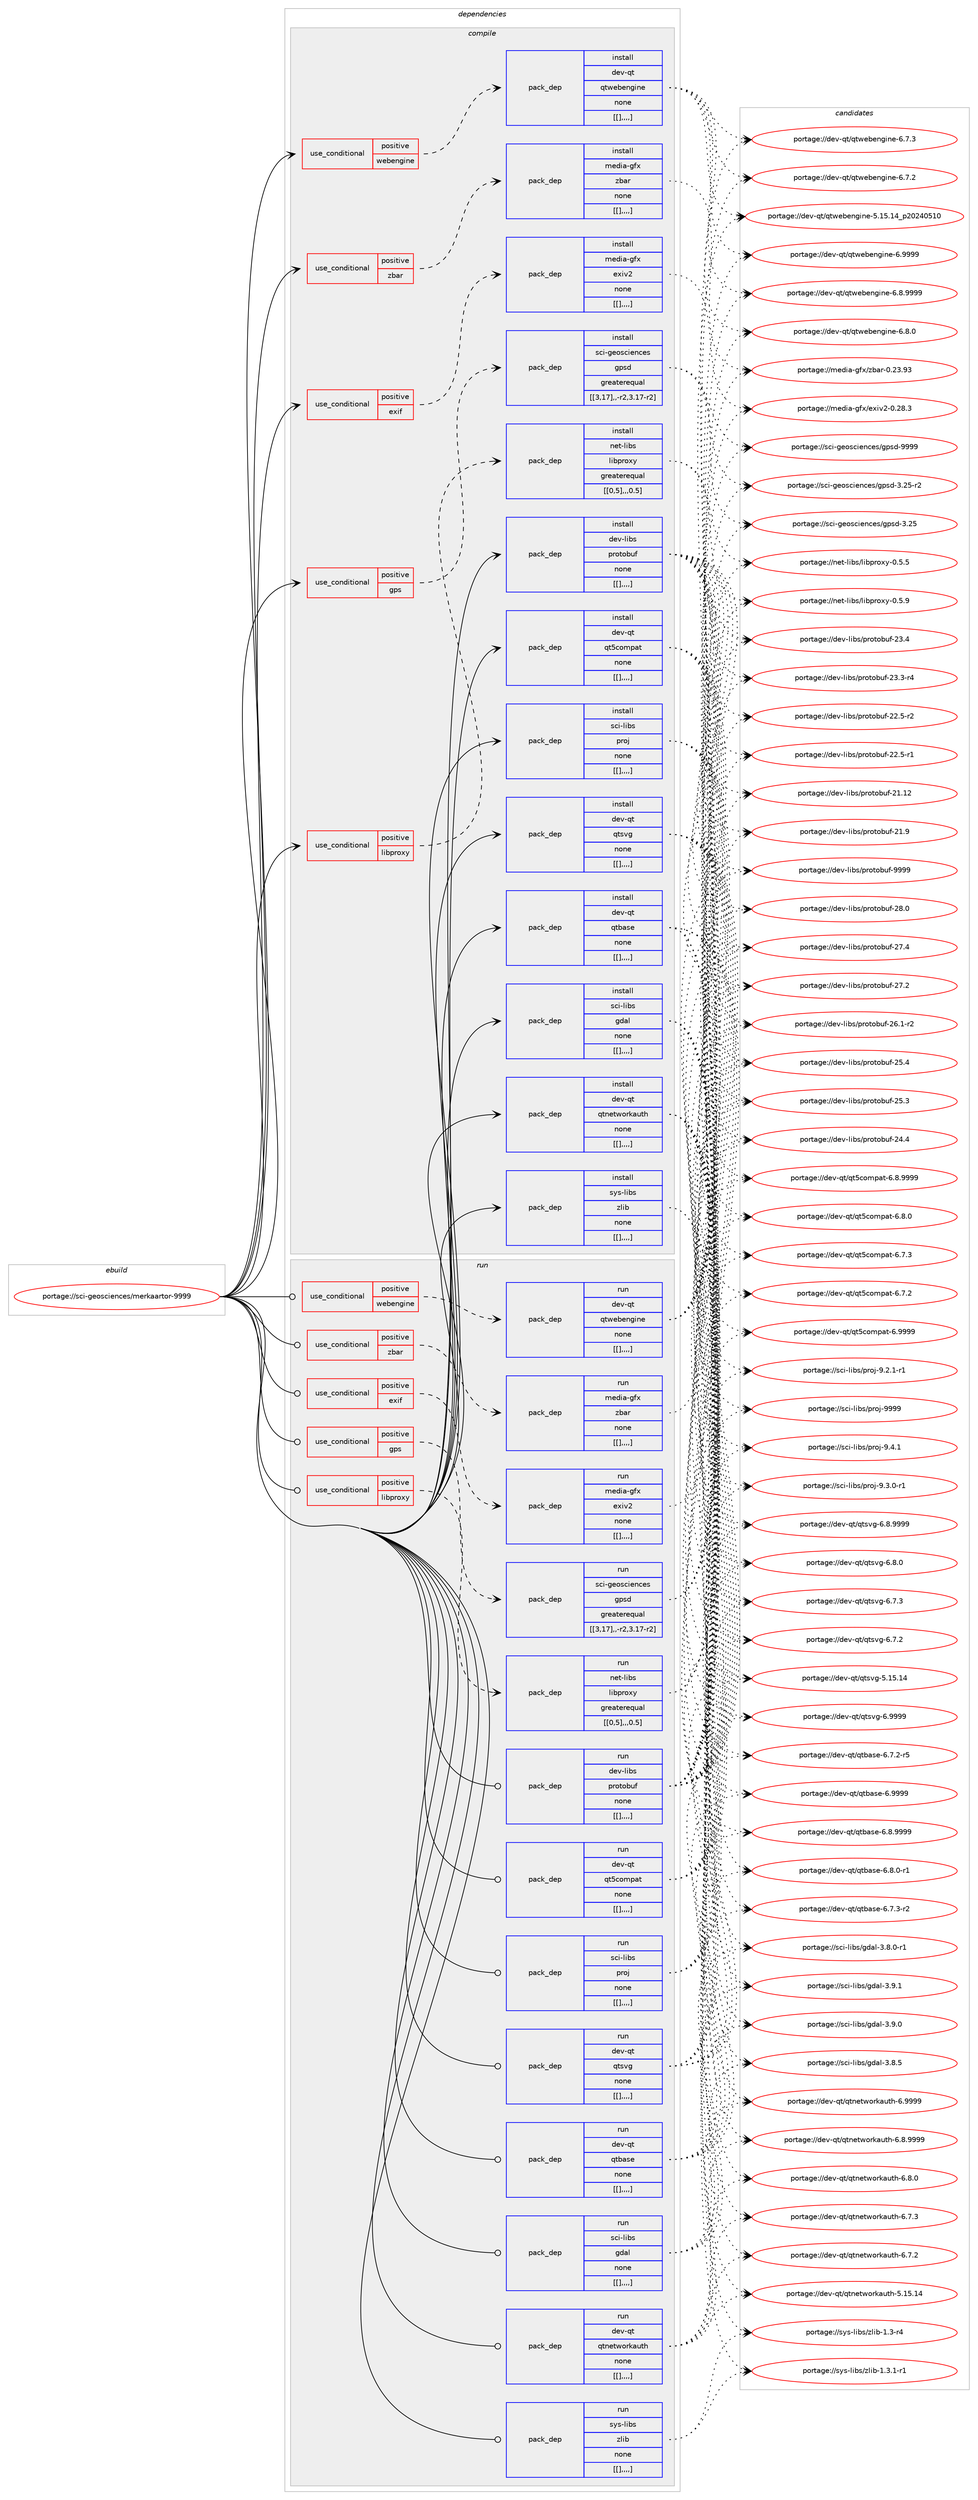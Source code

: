 digraph prolog {

# *************
# Graph options
# *************

newrank=true;
concentrate=true;
compound=true;
graph [rankdir=LR,fontname=Helvetica,fontsize=10,ranksep=1.5];#, ranksep=2.5, nodesep=0.2];
edge  [arrowhead=vee];
node  [fontname=Helvetica,fontsize=10];

# **********
# The ebuild
# **********

subgraph cluster_leftcol {
color=gray;
label=<<i>ebuild</i>>;
id [label="portage://sci-geosciences/merkaartor-9999", color=red, width=4, href="../sci-geosciences/merkaartor-9999.svg"];
}

# ****************
# The dependencies
# ****************

subgraph cluster_midcol {
color=gray;
label=<<i>dependencies</i>>;
subgraph cluster_compile {
fillcolor="#eeeeee";
style=filled;
label=<<i>compile</i>>;
subgraph cond137 {
dependency632 [label=<<TABLE BORDER="0" CELLBORDER="1" CELLSPACING="0" CELLPADDING="4"><TR><TD ROWSPAN="3" CELLPADDING="10">use_conditional</TD></TR><TR><TD>positive</TD></TR><TR><TD>exif</TD></TR></TABLE>>, shape=none, color=red];
subgraph pack491 {
dependency633 [label=<<TABLE BORDER="0" CELLBORDER="1" CELLSPACING="0" CELLPADDING="4" WIDTH="220"><TR><TD ROWSPAN="6" CELLPADDING="30">pack_dep</TD></TR><TR><TD WIDTH="110">install</TD></TR><TR><TD>media-gfx</TD></TR><TR><TD>exiv2</TD></TR><TR><TD>none</TD></TR><TR><TD>[[],,,,]</TD></TR></TABLE>>, shape=none, color=blue];
}
dependency632:e -> dependency633:w [weight=20,style="dashed",arrowhead="vee"];
}
id:e -> dependency632:w [weight=20,style="solid",arrowhead="vee"];
subgraph cond138 {
dependency634 [label=<<TABLE BORDER="0" CELLBORDER="1" CELLSPACING="0" CELLPADDING="4"><TR><TD ROWSPAN="3" CELLPADDING="10">use_conditional</TD></TR><TR><TD>positive</TD></TR><TR><TD>gps</TD></TR></TABLE>>, shape=none, color=red];
subgraph pack492 {
dependency635 [label=<<TABLE BORDER="0" CELLBORDER="1" CELLSPACING="0" CELLPADDING="4" WIDTH="220"><TR><TD ROWSPAN="6" CELLPADDING="30">pack_dep</TD></TR><TR><TD WIDTH="110">install</TD></TR><TR><TD>sci-geosciences</TD></TR><TR><TD>gpsd</TD></TR><TR><TD>greaterequal</TD></TR><TR><TD>[[3,17],,-r2,3.17-r2]</TD></TR></TABLE>>, shape=none, color=blue];
}
dependency634:e -> dependency635:w [weight=20,style="dashed",arrowhead="vee"];
}
id:e -> dependency634:w [weight=20,style="solid",arrowhead="vee"];
subgraph cond140 {
dependency638 [label=<<TABLE BORDER="0" CELLBORDER="1" CELLSPACING="0" CELLPADDING="4"><TR><TD ROWSPAN="3" CELLPADDING="10">use_conditional</TD></TR><TR><TD>positive</TD></TR><TR><TD>libproxy</TD></TR></TABLE>>, shape=none, color=red];
subgraph pack494 {
dependency639 [label=<<TABLE BORDER="0" CELLBORDER="1" CELLSPACING="0" CELLPADDING="4" WIDTH="220"><TR><TD ROWSPAN="6" CELLPADDING="30">pack_dep</TD></TR><TR><TD WIDTH="110">install</TD></TR><TR><TD>net-libs</TD></TR><TR><TD>libproxy</TD></TR><TR><TD>greaterequal</TD></TR><TR><TD>[[0,5],,,0.5]</TD></TR></TABLE>>, shape=none, color=blue];
}
dependency638:e -> dependency639:w [weight=20,style="dashed",arrowhead="vee"];
}
id:e -> dependency638:w [weight=20,style="solid",arrowhead="vee"];
subgraph cond142 {
dependency643 [label=<<TABLE BORDER="0" CELLBORDER="1" CELLSPACING="0" CELLPADDING="4"><TR><TD ROWSPAN="3" CELLPADDING="10">use_conditional</TD></TR><TR><TD>positive</TD></TR><TR><TD>webengine</TD></TR></TABLE>>, shape=none, color=red];
subgraph pack497 {
dependency644 [label=<<TABLE BORDER="0" CELLBORDER="1" CELLSPACING="0" CELLPADDING="4" WIDTH="220"><TR><TD ROWSPAN="6" CELLPADDING="30">pack_dep</TD></TR><TR><TD WIDTH="110">install</TD></TR><TR><TD>dev-qt</TD></TR><TR><TD>qtwebengine</TD></TR><TR><TD>none</TD></TR><TR><TD>[[],,,,]</TD></TR></TABLE>>, shape=none, color=blue];
}
dependency643:e -> dependency644:w [weight=20,style="dashed",arrowhead="vee"];
}
id:e -> dependency643:w [weight=20,style="solid",arrowhead="vee"];
subgraph cond144 {
dependency648 [label=<<TABLE BORDER="0" CELLBORDER="1" CELLSPACING="0" CELLPADDING="4"><TR><TD ROWSPAN="3" CELLPADDING="10">use_conditional</TD></TR><TR><TD>positive</TD></TR><TR><TD>zbar</TD></TR></TABLE>>, shape=none, color=red];
subgraph pack501 {
dependency651 [label=<<TABLE BORDER="0" CELLBORDER="1" CELLSPACING="0" CELLPADDING="4" WIDTH="220"><TR><TD ROWSPAN="6" CELLPADDING="30">pack_dep</TD></TR><TR><TD WIDTH="110">install</TD></TR><TR><TD>media-gfx</TD></TR><TR><TD>zbar</TD></TR><TR><TD>none</TD></TR><TR><TD>[[],,,,]</TD></TR></TABLE>>, shape=none, color=blue];
}
dependency648:e -> dependency651:w [weight=20,style="dashed",arrowhead="vee"];
}
id:e -> dependency648:w [weight=20,style="solid",arrowhead="vee"];
subgraph pack504 {
dependency654 [label=<<TABLE BORDER="0" CELLBORDER="1" CELLSPACING="0" CELLPADDING="4" WIDTH="220"><TR><TD ROWSPAN="6" CELLPADDING="30">pack_dep</TD></TR><TR><TD WIDTH="110">install</TD></TR><TR><TD>dev-libs</TD></TR><TR><TD>protobuf</TD></TR><TR><TD>none</TD></TR><TR><TD>[[],,,,]</TD></TR></TABLE>>, shape=none, color=blue];
}
id:e -> dependency654:w [weight=20,style="solid",arrowhead="vee"];
subgraph pack507 {
dependency658 [label=<<TABLE BORDER="0" CELLBORDER="1" CELLSPACING="0" CELLPADDING="4" WIDTH="220"><TR><TD ROWSPAN="6" CELLPADDING="30">pack_dep</TD></TR><TR><TD WIDTH="110">install</TD></TR><TR><TD>dev-qt</TD></TR><TR><TD>qt5compat</TD></TR><TR><TD>none</TD></TR><TR><TD>[[],,,,]</TD></TR></TABLE>>, shape=none, color=blue];
}
id:e -> dependency658:w [weight=20,style="solid",arrowhead="vee"];
subgraph pack511 {
dependency662 [label=<<TABLE BORDER="0" CELLBORDER="1" CELLSPACING="0" CELLPADDING="4" WIDTH="220"><TR><TD ROWSPAN="6" CELLPADDING="30">pack_dep</TD></TR><TR><TD WIDTH="110">install</TD></TR><TR><TD>dev-qt</TD></TR><TR><TD>qtbase</TD></TR><TR><TD>none</TD></TR><TR><TD>[[],,,,]</TD></TR></TABLE>>, shape=none, color=blue];
}
id:e -> dependency662:w [weight=20,style="solid",arrowhead="vee"];
subgraph pack513 {
dependency665 [label=<<TABLE BORDER="0" CELLBORDER="1" CELLSPACING="0" CELLPADDING="4" WIDTH="220"><TR><TD ROWSPAN="6" CELLPADDING="30">pack_dep</TD></TR><TR><TD WIDTH="110">install</TD></TR><TR><TD>dev-qt</TD></TR><TR><TD>qtnetworkauth</TD></TR><TR><TD>none</TD></TR><TR><TD>[[],,,,]</TD></TR></TABLE>>, shape=none, color=blue];
}
id:e -> dependency665:w [weight=20,style="solid",arrowhead="vee"];
subgraph pack515 {
dependency666 [label=<<TABLE BORDER="0" CELLBORDER="1" CELLSPACING="0" CELLPADDING="4" WIDTH="220"><TR><TD ROWSPAN="6" CELLPADDING="30">pack_dep</TD></TR><TR><TD WIDTH="110">install</TD></TR><TR><TD>dev-qt</TD></TR><TR><TD>qtsvg</TD></TR><TR><TD>none</TD></TR><TR><TD>[[],,,,]</TD></TR></TABLE>>, shape=none, color=blue];
}
id:e -> dependency666:w [weight=20,style="solid",arrowhead="vee"];
subgraph pack517 {
dependency668 [label=<<TABLE BORDER="0" CELLBORDER="1" CELLSPACING="0" CELLPADDING="4" WIDTH="220"><TR><TD ROWSPAN="6" CELLPADDING="30">pack_dep</TD></TR><TR><TD WIDTH="110">install</TD></TR><TR><TD>sci-libs</TD></TR><TR><TD>gdal</TD></TR><TR><TD>none</TD></TR><TR><TD>[[],,,,]</TD></TR></TABLE>>, shape=none, color=blue];
}
id:e -> dependency668:w [weight=20,style="solid",arrowhead="vee"];
subgraph pack520 {
dependency672 [label=<<TABLE BORDER="0" CELLBORDER="1" CELLSPACING="0" CELLPADDING="4" WIDTH="220"><TR><TD ROWSPAN="6" CELLPADDING="30">pack_dep</TD></TR><TR><TD WIDTH="110">install</TD></TR><TR><TD>sci-libs</TD></TR><TR><TD>proj</TD></TR><TR><TD>none</TD></TR><TR><TD>[[],,,,]</TD></TR></TABLE>>, shape=none, color=blue];
}
id:e -> dependency672:w [weight=20,style="solid",arrowhead="vee"];
subgraph pack524 {
dependency675 [label=<<TABLE BORDER="0" CELLBORDER="1" CELLSPACING="0" CELLPADDING="4" WIDTH="220"><TR><TD ROWSPAN="6" CELLPADDING="30">pack_dep</TD></TR><TR><TD WIDTH="110">install</TD></TR><TR><TD>sys-libs</TD></TR><TR><TD>zlib</TD></TR><TR><TD>none</TD></TR><TR><TD>[[],,,,]</TD></TR></TABLE>>, shape=none, color=blue];
}
id:e -> dependency675:w [weight=20,style="solid",arrowhead="vee"];
}
subgraph cluster_compileandrun {
fillcolor="#eeeeee";
style=filled;
label=<<i>compile and run</i>>;
}
subgraph cluster_run {
fillcolor="#eeeeee";
style=filled;
label=<<i>run</i>>;
subgraph cond147 {
dependency679 [label=<<TABLE BORDER="0" CELLBORDER="1" CELLSPACING="0" CELLPADDING="4"><TR><TD ROWSPAN="3" CELLPADDING="10">use_conditional</TD></TR><TR><TD>positive</TD></TR><TR><TD>exif</TD></TR></TABLE>>, shape=none, color=red];
subgraph pack530 {
dependency682 [label=<<TABLE BORDER="0" CELLBORDER="1" CELLSPACING="0" CELLPADDING="4" WIDTH="220"><TR><TD ROWSPAN="6" CELLPADDING="30">pack_dep</TD></TR><TR><TD WIDTH="110">run</TD></TR><TR><TD>media-gfx</TD></TR><TR><TD>exiv2</TD></TR><TR><TD>none</TD></TR><TR><TD>[[],,,,]</TD></TR></TABLE>>, shape=none, color=blue];
}
dependency679:e -> dependency682:w [weight=20,style="dashed",arrowhead="vee"];
}
id:e -> dependency679:w [weight=20,style="solid",arrowhead="odot"];
subgraph cond149 {
dependency687 [label=<<TABLE BORDER="0" CELLBORDER="1" CELLSPACING="0" CELLPADDING="4"><TR><TD ROWSPAN="3" CELLPADDING="10">use_conditional</TD></TR><TR><TD>positive</TD></TR><TR><TD>gps</TD></TR></TABLE>>, shape=none, color=red];
subgraph pack535 {
dependency689 [label=<<TABLE BORDER="0" CELLBORDER="1" CELLSPACING="0" CELLPADDING="4" WIDTH="220"><TR><TD ROWSPAN="6" CELLPADDING="30">pack_dep</TD></TR><TR><TD WIDTH="110">run</TD></TR><TR><TD>sci-geosciences</TD></TR><TR><TD>gpsd</TD></TR><TR><TD>greaterequal</TD></TR><TR><TD>[[3,17],,-r2,3.17-r2]</TD></TR></TABLE>>, shape=none, color=blue];
}
dependency687:e -> dependency689:w [weight=20,style="dashed",arrowhead="vee"];
}
id:e -> dependency687:w [weight=20,style="solid",arrowhead="odot"];
subgraph cond150 {
dependency693 [label=<<TABLE BORDER="0" CELLBORDER="1" CELLSPACING="0" CELLPADDING="4"><TR><TD ROWSPAN="3" CELLPADDING="10">use_conditional</TD></TR><TR><TD>positive</TD></TR><TR><TD>libproxy</TD></TR></TABLE>>, shape=none, color=red];
subgraph pack540 {
dependency696 [label=<<TABLE BORDER="0" CELLBORDER="1" CELLSPACING="0" CELLPADDING="4" WIDTH="220"><TR><TD ROWSPAN="6" CELLPADDING="30">pack_dep</TD></TR><TR><TD WIDTH="110">run</TD></TR><TR><TD>net-libs</TD></TR><TR><TD>libproxy</TD></TR><TR><TD>greaterequal</TD></TR><TR><TD>[[0,5],,,0.5]</TD></TR></TABLE>>, shape=none, color=blue];
}
dependency693:e -> dependency696:w [weight=20,style="dashed",arrowhead="vee"];
}
id:e -> dependency693:w [weight=20,style="solid",arrowhead="odot"];
subgraph cond152 {
dependency701 [label=<<TABLE BORDER="0" CELLBORDER="1" CELLSPACING="0" CELLPADDING="4"><TR><TD ROWSPAN="3" CELLPADDING="10">use_conditional</TD></TR><TR><TD>positive</TD></TR><TR><TD>webengine</TD></TR></TABLE>>, shape=none, color=red];
subgraph pack545 {
dependency702 [label=<<TABLE BORDER="0" CELLBORDER="1" CELLSPACING="0" CELLPADDING="4" WIDTH="220"><TR><TD ROWSPAN="6" CELLPADDING="30">pack_dep</TD></TR><TR><TD WIDTH="110">run</TD></TR><TR><TD>dev-qt</TD></TR><TR><TD>qtwebengine</TD></TR><TR><TD>none</TD></TR><TR><TD>[[],,,,]</TD></TR></TABLE>>, shape=none, color=blue];
}
dependency701:e -> dependency702:w [weight=20,style="dashed",arrowhead="vee"];
}
id:e -> dependency701:w [weight=20,style="solid",arrowhead="odot"];
subgraph cond154 {
dependency708 [label=<<TABLE BORDER="0" CELLBORDER="1" CELLSPACING="0" CELLPADDING="4"><TR><TD ROWSPAN="3" CELLPADDING="10">use_conditional</TD></TR><TR><TD>positive</TD></TR><TR><TD>zbar</TD></TR></TABLE>>, shape=none, color=red];
subgraph pack551 {
dependency710 [label=<<TABLE BORDER="0" CELLBORDER="1" CELLSPACING="0" CELLPADDING="4" WIDTH="220"><TR><TD ROWSPAN="6" CELLPADDING="30">pack_dep</TD></TR><TR><TD WIDTH="110">run</TD></TR><TR><TD>media-gfx</TD></TR><TR><TD>zbar</TD></TR><TR><TD>none</TD></TR><TR><TD>[[],,,,]</TD></TR></TABLE>>, shape=none, color=blue];
}
dependency708:e -> dependency710:w [weight=20,style="dashed",arrowhead="vee"];
}
id:e -> dependency708:w [weight=20,style="solid",arrowhead="odot"];
subgraph pack556 {
dependency716 [label=<<TABLE BORDER="0" CELLBORDER="1" CELLSPACING="0" CELLPADDING="4" WIDTH="220"><TR><TD ROWSPAN="6" CELLPADDING="30">pack_dep</TD></TR><TR><TD WIDTH="110">run</TD></TR><TR><TD>dev-libs</TD></TR><TR><TD>protobuf</TD></TR><TR><TD>none</TD></TR><TR><TD>[[],,,,]</TD></TR></TABLE>>, shape=none, color=blue];
}
id:e -> dependency716:w [weight=20,style="solid",arrowhead="odot"];
subgraph pack561 {
dependency720 [label=<<TABLE BORDER="0" CELLBORDER="1" CELLSPACING="0" CELLPADDING="4" WIDTH="220"><TR><TD ROWSPAN="6" CELLPADDING="30">pack_dep</TD></TR><TR><TD WIDTH="110">run</TD></TR><TR><TD>dev-qt</TD></TR><TR><TD>qt5compat</TD></TR><TR><TD>none</TD></TR><TR><TD>[[],,,,]</TD></TR></TABLE>>, shape=none, color=blue];
}
id:e -> dependency720:w [weight=20,style="solid",arrowhead="odot"];
subgraph pack565 {
dependency726 [label=<<TABLE BORDER="0" CELLBORDER="1" CELLSPACING="0" CELLPADDING="4" WIDTH="220"><TR><TD ROWSPAN="6" CELLPADDING="30">pack_dep</TD></TR><TR><TD WIDTH="110">run</TD></TR><TR><TD>dev-qt</TD></TR><TR><TD>qtbase</TD></TR><TR><TD>none</TD></TR><TR><TD>[[],,,,]</TD></TR></TABLE>>, shape=none, color=blue];
}
id:e -> dependency726:w [weight=20,style="solid",arrowhead="odot"];
subgraph pack569 {
dependency729 [label=<<TABLE BORDER="0" CELLBORDER="1" CELLSPACING="0" CELLPADDING="4" WIDTH="220"><TR><TD ROWSPAN="6" CELLPADDING="30">pack_dep</TD></TR><TR><TD WIDTH="110">run</TD></TR><TR><TD>dev-qt</TD></TR><TR><TD>qtnetworkauth</TD></TR><TR><TD>none</TD></TR><TR><TD>[[],,,,]</TD></TR></TABLE>>, shape=none, color=blue];
}
id:e -> dependency729:w [weight=20,style="solid",arrowhead="odot"];
subgraph pack573 {
dependency734 [label=<<TABLE BORDER="0" CELLBORDER="1" CELLSPACING="0" CELLPADDING="4" WIDTH="220"><TR><TD ROWSPAN="6" CELLPADDING="30">pack_dep</TD></TR><TR><TD WIDTH="110">run</TD></TR><TR><TD>dev-qt</TD></TR><TR><TD>qtsvg</TD></TR><TR><TD>none</TD></TR><TR><TD>[[],,,,]</TD></TR></TABLE>>, shape=none, color=blue];
}
id:e -> dependency734:w [weight=20,style="solid",arrowhead="odot"];
subgraph pack578 {
dependency738 [label=<<TABLE BORDER="0" CELLBORDER="1" CELLSPACING="0" CELLPADDING="4" WIDTH="220"><TR><TD ROWSPAN="6" CELLPADDING="30">pack_dep</TD></TR><TR><TD WIDTH="110">run</TD></TR><TR><TD>sci-libs</TD></TR><TR><TD>gdal</TD></TR><TR><TD>none</TD></TR><TR><TD>[[],,,,]</TD></TR></TABLE>>, shape=none, color=blue];
}
id:e -> dependency738:w [weight=20,style="solid",arrowhead="odot"];
subgraph pack583 {
dependency743 [label=<<TABLE BORDER="0" CELLBORDER="1" CELLSPACING="0" CELLPADDING="4" WIDTH="220"><TR><TD ROWSPAN="6" CELLPADDING="30">pack_dep</TD></TR><TR><TD WIDTH="110">run</TD></TR><TR><TD>sci-libs</TD></TR><TR><TD>proj</TD></TR><TR><TD>none</TD></TR><TR><TD>[[],,,,]</TD></TR></TABLE>>, shape=none, color=blue];
}
id:e -> dependency743:w [weight=20,style="solid",arrowhead="odot"];
subgraph pack588 {
dependency749 [label=<<TABLE BORDER="0" CELLBORDER="1" CELLSPACING="0" CELLPADDING="4" WIDTH="220"><TR><TD ROWSPAN="6" CELLPADDING="30">pack_dep</TD></TR><TR><TD WIDTH="110">run</TD></TR><TR><TD>sys-libs</TD></TR><TR><TD>zlib</TD></TR><TR><TD>none</TD></TR><TR><TD>[[],,,,]</TD></TR></TABLE>>, shape=none, color=blue];
}
id:e -> dependency749:w [weight=20,style="solid",arrowhead="odot"];
}
}

# **************
# The candidates
# **************

subgraph cluster_choices {
rank=same;
color=gray;
label=<<i>candidates</i>>;

subgraph choice516 {
color=black;
nodesep=1;
choice1091011001059745103102120471011201051185045484650564651 [label="portage://media-gfx/exiv2-0.28.3", color=red, width=4,href="../media-gfx/exiv2-0.28.3.svg"];
dependency633:e -> choice1091011001059745103102120471011201051185045484650564651:w [style=dotted,weight="100"];
}
subgraph choice522 {
color=black;
nodesep=1;
choice11599105451031011111159910510111099101115471031121151004557575757 [label="portage://sci-geosciences/gpsd-9999", color=red, width=4,href="../sci-geosciences/gpsd-9999.svg"];
choice115991054510310111111599105101110991011154710311211510045514650534511450 [label="portage://sci-geosciences/gpsd-3.25-r2", color=red, width=4,href="../sci-geosciences/gpsd-3.25-r2.svg"];
choice11599105451031011111159910510111099101115471031121151004551465053 [label="portage://sci-geosciences/gpsd-3.25", color=red, width=4,href="../sci-geosciences/gpsd-3.25.svg"];
dependency635:e -> choice11599105451031011111159910510111099101115471031121151004557575757:w [style=dotted,weight="100"];
dependency635:e -> choice115991054510310111111599105101110991011154710311211510045514650534511450:w [style=dotted,weight="100"];
dependency635:e -> choice11599105451031011111159910510111099101115471031121151004551465053:w [style=dotted,weight="100"];
}
subgraph choice527 {
color=black;
nodesep=1;
choice11010111645108105981154710810598112114111120121454846534657 [label="portage://net-libs/libproxy-0.5.9", color=red, width=4,href="../net-libs/libproxy-0.5.9.svg"];
choice11010111645108105981154710810598112114111120121454846534653 [label="portage://net-libs/libproxy-0.5.5", color=red, width=4,href="../net-libs/libproxy-0.5.5.svg"];
dependency639:e -> choice11010111645108105981154710810598112114111120121454846534657:w [style=dotted,weight="100"];
dependency639:e -> choice11010111645108105981154710810598112114111120121454846534653:w [style=dotted,weight="100"];
}
subgraph choice529 {
color=black;
nodesep=1;
choice10010111845113116471131161191019810111010310511010145544657575757 [label="portage://dev-qt/qtwebengine-6.9999", color=red, width=4,href="../dev-qt/qtwebengine-6.9999.svg"];
choice100101118451131164711311611910198101110103105110101455446564657575757 [label="portage://dev-qt/qtwebengine-6.8.9999", color=red, width=4,href="../dev-qt/qtwebengine-6.8.9999.svg"];
choice100101118451131164711311611910198101110103105110101455446564648 [label="portage://dev-qt/qtwebengine-6.8.0", color=red, width=4,href="../dev-qt/qtwebengine-6.8.0.svg"];
choice100101118451131164711311611910198101110103105110101455446554651 [label="portage://dev-qt/qtwebengine-6.7.3", color=red, width=4,href="../dev-qt/qtwebengine-6.7.3.svg"];
choice100101118451131164711311611910198101110103105110101455446554650 [label="portage://dev-qt/qtwebengine-6.7.2", color=red, width=4,href="../dev-qt/qtwebengine-6.7.2.svg"];
choice1001011184511311647113116119101981011101031051101014553464953464952951125048505248534948 [label="portage://dev-qt/qtwebengine-5.15.14_p20240510", color=red, width=4,href="../dev-qt/qtwebengine-5.15.14_p20240510.svg"];
dependency644:e -> choice10010111845113116471131161191019810111010310511010145544657575757:w [style=dotted,weight="100"];
dependency644:e -> choice100101118451131164711311611910198101110103105110101455446564657575757:w [style=dotted,weight="100"];
dependency644:e -> choice100101118451131164711311611910198101110103105110101455446564648:w [style=dotted,weight="100"];
dependency644:e -> choice100101118451131164711311611910198101110103105110101455446554651:w [style=dotted,weight="100"];
dependency644:e -> choice100101118451131164711311611910198101110103105110101455446554650:w [style=dotted,weight="100"];
dependency644:e -> choice1001011184511311647113116119101981011101031051101014553464953464952951125048505248534948:w [style=dotted,weight="100"];
}
subgraph choice532 {
color=black;
nodesep=1;
choice10910110010597451031021204712298971144548465051465751 [label="portage://media-gfx/zbar-0.23.93", color=red, width=4,href="../media-gfx/zbar-0.23.93.svg"];
dependency651:e -> choice10910110010597451031021204712298971144548465051465751:w [style=dotted,weight="100"];
}
subgraph choice537 {
color=black;
nodesep=1;
choice100101118451081059811547112114111116111981171024557575757 [label="portage://dev-libs/protobuf-9999", color=red, width=4,href="../dev-libs/protobuf-9999.svg"];
choice100101118451081059811547112114111116111981171024550564648 [label="portage://dev-libs/protobuf-28.0", color=red, width=4,href="../dev-libs/protobuf-28.0.svg"];
choice100101118451081059811547112114111116111981171024550554652 [label="portage://dev-libs/protobuf-27.4", color=red, width=4,href="../dev-libs/protobuf-27.4.svg"];
choice100101118451081059811547112114111116111981171024550554650 [label="portage://dev-libs/protobuf-27.2", color=red, width=4,href="../dev-libs/protobuf-27.2.svg"];
choice1001011184510810598115471121141111161119811710245505446494511450 [label="portage://dev-libs/protobuf-26.1-r2", color=red, width=4,href="../dev-libs/protobuf-26.1-r2.svg"];
choice100101118451081059811547112114111116111981171024550534652 [label="portage://dev-libs/protobuf-25.4", color=red, width=4,href="../dev-libs/protobuf-25.4.svg"];
choice100101118451081059811547112114111116111981171024550534651 [label="portage://dev-libs/protobuf-25.3", color=red, width=4,href="../dev-libs/protobuf-25.3.svg"];
choice100101118451081059811547112114111116111981171024550524652 [label="portage://dev-libs/protobuf-24.4", color=red, width=4,href="../dev-libs/protobuf-24.4.svg"];
choice100101118451081059811547112114111116111981171024550514652 [label="portage://dev-libs/protobuf-23.4", color=red, width=4,href="../dev-libs/protobuf-23.4.svg"];
choice1001011184510810598115471121141111161119811710245505146514511452 [label="portage://dev-libs/protobuf-23.3-r4", color=red, width=4,href="../dev-libs/protobuf-23.3-r4.svg"];
choice1001011184510810598115471121141111161119811710245505046534511450 [label="portage://dev-libs/protobuf-22.5-r2", color=red, width=4,href="../dev-libs/protobuf-22.5-r2.svg"];
choice1001011184510810598115471121141111161119811710245505046534511449 [label="portage://dev-libs/protobuf-22.5-r1", color=red, width=4,href="../dev-libs/protobuf-22.5-r1.svg"];
choice10010111845108105981154711211411111611198117102455049464950 [label="portage://dev-libs/protobuf-21.12", color=red, width=4,href="../dev-libs/protobuf-21.12.svg"];
choice100101118451081059811547112114111116111981171024550494657 [label="portage://dev-libs/protobuf-21.9", color=red, width=4,href="../dev-libs/protobuf-21.9.svg"];
dependency654:e -> choice100101118451081059811547112114111116111981171024557575757:w [style=dotted,weight="100"];
dependency654:e -> choice100101118451081059811547112114111116111981171024550564648:w [style=dotted,weight="100"];
dependency654:e -> choice100101118451081059811547112114111116111981171024550554652:w [style=dotted,weight="100"];
dependency654:e -> choice100101118451081059811547112114111116111981171024550554650:w [style=dotted,weight="100"];
dependency654:e -> choice1001011184510810598115471121141111161119811710245505446494511450:w [style=dotted,weight="100"];
dependency654:e -> choice100101118451081059811547112114111116111981171024550534652:w [style=dotted,weight="100"];
dependency654:e -> choice100101118451081059811547112114111116111981171024550534651:w [style=dotted,weight="100"];
dependency654:e -> choice100101118451081059811547112114111116111981171024550524652:w [style=dotted,weight="100"];
dependency654:e -> choice100101118451081059811547112114111116111981171024550514652:w [style=dotted,weight="100"];
dependency654:e -> choice1001011184510810598115471121141111161119811710245505146514511452:w [style=dotted,weight="100"];
dependency654:e -> choice1001011184510810598115471121141111161119811710245505046534511450:w [style=dotted,weight="100"];
dependency654:e -> choice1001011184510810598115471121141111161119811710245505046534511449:w [style=dotted,weight="100"];
dependency654:e -> choice10010111845108105981154711211411111611198117102455049464950:w [style=dotted,weight="100"];
dependency654:e -> choice100101118451081059811547112114111116111981171024550494657:w [style=dotted,weight="100"];
}
subgraph choice557 {
color=black;
nodesep=1;
choice100101118451131164711311653991111091129711645544657575757 [label="portage://dev-qt/qt5compat-6.9999", color=red, width=4,href="../dev-qt/qt5compat-6.9999.svg"];
choice1001011184511311647113116539911110911297116455446564657575757 [label="portage://dev-qt/qt5compat-6.8.9999", color=red, width=4,href="../dev-qt/qt5compat-6.8.9999.svg"];
choice1001011184511311647113116539911110911297116455446564648 [label="portage://dev-qt/qt5compat-6.8.0", color=red, width=4,href="../dev-qt/qt5compat-6.8.0.svg"];
choice1001011184511311647113116539911110911297116455446554651 [label="portage://dev-qt/qt5compat-6.7.3", color=red, width=4,href="../dev-qt/qt5compat-6.7.3.svg"];
choice1001011184511311647113116539911110911297116455446554650 [label="portage://dev-qt/qt5compat-6.7.2", color=red, width=4,href="../dev-qt/qt5compat-6.7.2.svg"];
dependency658:e -> choice100101118451131164711311653991111091129711645544657575757:w [style=dotted,weight="100"];
dependency658:e -> choice1001011184511311647113116539911110911297116455446564657575757:w [style=dotted,weight="100"];
dependency658:e -> choice1001011184511311647113116539911110911297116455446564648:w [style=dotted,weight="100"];
dependency658:e -> choice1001011184511311647113116539911110911297116455446554651:w [style=dotted,weight="100"];
dependency658:e -> choice1001011184511311647113116539911110911297116455446554650:w [style=dotted,weight="100"];
}
subgraph choice576 {
color=black;
nodesep=1;
choice1001011184511311647113116989711510145544657575757 [label="portage://dev-qt/qtbase-6.9999", color=red, width=4,href="../dev-qt/qtbase-6.9999.svg"];
choice10010111845113116471131169897115101455446564657575757 [label="portage://dev-qt/qtbase-6.8.9999", color=red, width=4,href="../dev-qt/qtbase-6.8.9999.svg"];
choice100101118451131164711311698971151014554465646484511449 [label="portage://dev-qt/qtbase-6.8.0-r1", color=red, width=4,href="../dev-qt/qtbase-6.8.0-r1.svg"];
choice100101118451131164711311698971151014554465546514511450 [label="portage://dev-qt/qtbase-6.7.3-r2", color=red, width=4,href="../dev-qt/qtbase-6.7.3-r2.svg"];
choice100101118451131164711311698971151014554465546504511453 [label="portage://dev-qt/qtbase-6.7.2-r5", color=red, width=4,href="../dev-qt/qtbase-6.7.2-r5.svg"];
dependency662:e -> choice1001011184511311647113116989711510145544657575757:w [style=dotted,weight="100"];
dependency662:e -> choice10010111845113116471131169897115101455446564657575757:w [style=dotted,weight="100"];
dependency662:e -> choice100101118451131164711311698971151014554465646484511449:w [style=dotted,weight="100"];
dependency662:e -> choice100101118451131164711311698971151014554465546514511450:w [style=dotted,weight="100"];
dependency662:e -> choice100101118451131164711311698971151014554465546504511453:w [style=dotted,weight="100"];
}
subgraph choice583 {
color=black;
nodesep=1;
choice10010111845113116471131161101011161191111141079711711610445544657575757 [label="portage://dev-qt/qtnetworkauth-6.9999", color=red, width=4,href="../dev-qt/qtnetworkauth-6.9999.svg"];
choice100101118451131164711311611010111611911111410797117116104455446564657575757 [label="portage://dev-qt/qtnetworkauth-6.8.9999", color=red, width=4,href="../dev-qt/qtnetworkauth-6.8.9999.svg"];
choice100101118451131164711311611010111611911111410797117116104455446564648 [label="portage://dev-qt/qtnetworkauth-6.8.0", color=red, width=4,href="../dev-qt/qtnetworkauth-6.8.0.svg"];
choice100101118451131164711311611010111611911111410797117116104455446554651 [label="portage://dev-qt/qtnetworkauth-6.7.3", color=red, width=4,href="../dev-qt/qtnetworkauth-6.7.3.svg"];
choice100101118451131164711311611010111611911111410797117116104455446554650 [label="portage://dev-qt/qtnetworkauth-6.7.2", color=red, width=4,href="../dev-qt/qtnetworkauth-6.7.2.svg"];
choice1001011184511311647113116110101116119111114107971171161044553464953464952 [label="portage://dev-qt/qtnetworkauth-5.15.14", color=red, width=4,href="../dev-qt/qtnetworkauth-5.15.14.svg"];
dependency665:e -> choice10010111845113116471131161101011161191111141079711711610445544657575757:w [style=dotted,weight="100"];
dependency665:e -> choice100101118451131164711311611010111611911111410797117116104455446564657575757:w [style=dotted,weight="100"];
dependency665:e -> choice100101118451131164711311611010111611911111410797117116104455446564648:w [style=dotted,weight="100"];
dependency665:e -> choice100101118451131164711311611010111611911111410797117116104455446554651:w [style=dotted,weight="100"];
dependency665:e -> choice100101118451131164711311611010111611911111410797117116104455446554650:w [style=dotted,weight="100"];
dependency665:e -> choice1001011184511311647113116110101116119111114107971171161044553464953464952:w [style=dotted,weight="100"];
}
subgraph choice599 {
color=black;
nodesep=1;
choice100101118451131164711311611511810345544657575757 [label="portage://dev-qt/qtsvg-6.9999", color=red, width=4,href="../dev-qt/qtsvg-6.9999.svg"];
choice1001011184511311647113116115118103455446564657575757 [label="portage://dev-qt/qtsvg-6.8.9999", color=red, width=4,href="../dev-qt/qtsvg-6.8.9999.svg"];
choice1001011184511311647113116115118103455446564648 [label="portage://dev-qt/qtsvg-6.8.0", color=red, width=4,href="../dev-qt/qtsvg-6.8.0.svg"];
choice1001011184511311647113116115118103455446554651 [label="portage://dev-qt/qtsvg-6.7.3", color=red, width=4,href="../dev-qt/qtsvg-6.7.3.svg"];
choice1001011184511311647113116115118103455446554650 [label="portage://dev-qt/qtsvg-6.7.2", color=red, width=4,href="../dev-qt/qtsvg-6.7.2.svg"];
choice10010111845113116471131161151181034553464953464952 [label="portage://dev-qt/qtsvg-5.15.14", color=red, width=4,href="../dev-qt/qtsvg-5.15.14.svg"];
dependency666:e -> choice100101118451131164711311611511810345544657575757:w [style=dotted,weight="100"];
dependency666:e -> choice1001011184511311647113116115118103455446564657575757:w [style=dotted,weight="100"];
dependency666:e -> choice1001011184511311647113116115118103455446564648:w [style=dotted,weight="100"];
dependency666:e -> choice1001011184511311647113116115118103455446554651:w [style=dotted,weight="100"];
dependency666:e -> choice1001011184511311647113116115118103455446554650:w [style=dotted,weight="100"];
dependency666:e -> choice10010111845113116471131161151181034553464953464952:w [style=dotted,weight="100"];
}
subgraph choice611 {
color=black;
nodesep=1;
choice1159910545108105981154710310097108455146574649 [label="portage://sci-libs/gdal-3.9.1", color=red, width=4,href="../sci-libs/gdal-3.9.1.svg"];
choice1159910545108105981154710310097108455146574648 [label="portage://sci-libs/gdal-3.9.0", color=red, width=4,href="../sci-libs/gdal-3.9.0.svg"];
choice1159910545108105981154710310097108455146564653 [label="portage://sci-libs/gdal-3.8.5", color=red, width=4,href="../sci-libs/gdal-3.8.5.svg"];
choice11599105451081059811547103100971084551465646484511449 [label="portage://sci-libs/gdal-3.8.0-r1", color=red, width=4,href="../sci-libs/gdal-3.8.0-r1.svg"];
dependency668:e -> choice1159910545108105981154710310097108455146574649:w [style=dotted,weight="100"];
dependency668:e -> choice1159910545108105981154710310097108455146574648:w [style=dotted,weight="100"];
dependency668:e -> choice1159910545108105981154710310097108455146564653:w [style=dotted,weight="100"];
dependency668:e -> choice11599105451081059811547103100971084551465646484511449:w [style=dotted,weight="100"];
}
subgraph choice617 {
color=black;
nodesep=1;
choice115991054510810598115471121141111064557575757 [label="portage://sci-libs/proj-9999", color=red, width=4,href="../sci-libs/proj-9999.svg"];
choice11599105451081059811547112114111106455746524649 [label="portage://sci-libs/proj-9.4.1", color=red, width=4,href="../sci-libs/proj-9.4.1.svg"];
choice115991054510810598115471121141111064557465146484511449 [label="portage://sci-libs/proj-9.3.0-r1", color=red, width=4,href="../sci-libs/proj-9.3.0-r1.svg"];
choice115991054510810598115471121141111064557465046494511449 [label="portage://sci-libs/proj-9.2.1-r1", color=red, width=4,href="../sci-libs/proj-9.2.1-r1.svg"];
dependency672:e -> choice115991054510810598115471121141111064557575757:w [style=dotted,weight="100"];
dependency672:e -> choice11599105451081059811547112114111106455746524649:w [style=dotted,weight="100"];
dependency672:e -> choice115991054510810598115471121141111064557465146484511449:w [style=dotted,weight="100"];
dependency672:e -> choice115991054510810598115471121141111064557465046494511449:w [style=dotted,weight="100"];
}
subgraph choice622 {
color=black;
nodesep=1;
choice115121115451081059811547122108105984549465146494511449 [label="portage://sys-libs/zlib-1.3.1-r1", color=red, width=4,href="../sys-libs/zlib-1.3.1-r1.svg"];
choice11512111545108105981154712210810598454946514511452 [label="portage://sys-libs/zlib-1.3-r4", color=red, width=4,href="../sys-libs/zlib-1.3-r4.svg"];
dependency675:e -> choice115121115451081059811547122108105984549465146494511449:w [style=dotted,weight="100"];
dependency675:e -> choice11512111545108105981154712210810598454946514511452:w [style=dotted,weight="100"];
}
subgraph choice625 {
color=black;
nodesep=1;
choice1091011001059745103102120471011201051185045484650564651 [label="portage://media-gfx/exiv2-0.28.3", color=red, width=4,href="../media-gfx/exiv2-0.28.3.svg"];
dependency682:e -> choice1091011001059745103102120471011201051185045484650564651:w [style=dotted,weight="100"];
}
subgraph choice629 {
color=black;
nodesep=1;
choice11599105451031011111159910510111099101115471031121151004557575757 [label="portage://sci-geosciences/gpsd-9999", color=red, width=4,href="../sci-geosciences/gpsd-9999.svg"];
choice115991054510310111111599105101110991011154710311211510045514650534511450 [label="portage://sci-geosciences/gpsd-3.25-r2", color=red, width=4,href="../sci-geosciences/gpsd-3.25-r2.svg"];
choice11599105451031011111159910510111099101115471031121151004551465053 [label="portage://sci-geosciences/gpsd-3.25", color=red, width=4,href="../sci-geosciences/gpsd-3.25.svg"];
dependency689:e -> choice11599105451031011111159910510111099101115471031121151004557575757:w [style=dotted,weight="100"];
dependency689:e -> choice115991054510310111111599105101110991011154710311211510045514650534511450:w [style=dotted,weight="100"];
dependency689:e -> choice11599105451031011111159910510111099101115471031121151004551465053:w [style=dotted,weight="100"];
}
subgraph choice635 {
color=black;
nodesep=1;
choice11010111645108105981154710810598112114111120121454846534657 [label="portage://net-libs/libproxy-0.5.9", color=red, width=4,href="../net-libs/libproxy-0.5.9.svg"];
choice11010111645108105981154710810598112114111120121454846534653 [label="portage://net-libs/libproxy-0.5.5", color=red, width=4,href="../net-libs/libproxy-0.5.5.svg"];
dependency696:e -> choice11010111645108105981154710810598112114111120121454846534657:w [style=dotted,weight="100"];
dependency696:e -> choice11010111645108105981154710810598112114111120121454846534653:w [style=dotted,weight="100"];
}
subgraph choice641 {
color=black;
nodesep=1;
choice10010111845113116471131161191019810111010310511010145544657575757 [label="portage://dev-qt/qtwebengine-6.9999", color=red, width=4,href="../dev-qt/qtwebengine-6.9999.svg"];
choice100101118451131164711311611910198101110103105110101455446564657575757 [label="portage://dev-qt/qtwebengine-6.8.9999", color=red, width=4,href="../dev-qt/qtwebengine-6.8.9999.svg"];
choice100101118451131164711311611910198101110103105110101455446564648 [label="portage://dev-qt/qtwebengine-6.8.0", color=red, width=4,href="../dev-qt/qtwebengine-6.8.0.svg"];
choice100101118451131164711311611910198101110103105110101455446554651 [label="portage://dev-qt/qtwebengine-6.7.3", color=red, width=4,href="../dev-qt/qtwebengine-6.7.3.svg"];
choice100101118451131164711311611910198101110103105110101455446554650 [label="portage://dev-qt/qtwebengine-6.7.2", color=red, width=4,href="../dev-qt/qtwebengine-6.7.2.svg"];
choice1001011184511311647113116119101981011101031051101014553464953464952951125048505248534948 [label="portage://dev-qt/qtwebengine-5.15.14_p20240510", color=red, width=4,href="../dev-qt/qtwebengine-5.15.14_p20240510.svg"];
dependency702:e -> choice10010111845113116471131161191019810111010310511010145544657575757:w [style=dotted,weight="100"];
dependency702:e -> choice100101118451131164711311611910198101110103105110101455446564657575757:w [style=dotted,weight="100"];
dependency702:e -> choice100101118451131164711311611910198101110103105110101455446564648:w [style=dotted,weight="100"];
dependency702:e -> choice100101118451131164711311611910198101110103105110101455446554651:w [style=dotted,weight="100"];
dependency702:e -> choice100101118451131164711311611910198101110103105110101455446554650:w [style=dotted,weight="100"];
dependency702:e -> choice1001011184511311647113116119101981011101031051101014553464953464952951125048505248534948:w [style=dotted,weight="100"];
}
subgraph choice648 {
color=black;
nodesep=1;
choice10910110010597451031021204712298971144548465051465751 [label="portage://media-gfx/zbar-0.23.93", color=red, width=4,href="../media-gfx/zbar-0.23.93.svg"];
dependency710:e -> choice10910110010597451031021204712298971144548465051465751:w [style=dotted,weight="100"];
}
subgraph choice651 {
color=black;
nodesep=1;
choice100101118451081059811547112114111116111981171024557575757 [label="portage://dev-libs/protobuf-9999", color=red, width=4,href="../dev-libs/protobuf-9999.svg"];
choice100101118451081059811547112114111116111981171024550564648 [label="portage://dev-libs/protobuf-28.0", color=red, width=4,href="../dev-libs/protobuf-28.0.svg"];
choice100101118451081059811547112114111116111981171024550554652 [label="portage://dev-libs/protobuf-27.4", color=red, width=4,href="../dev-libs/protobuf-27.4.svg"];
choice100101118451081059811547112114111116111981171024550554650 [label="portage://dev-libs/protobuf-27.2", color=red, width=4,href="../dev-libs/protobuf-27.2.svg"];
choice1001011184510810598115471121141111161119811710245505446494511450 [label="portage://dev-libs/protobuf-26.1-r2", color=red, width=4,href="../dev-libs/protobuf-26.1-r2.svg"];
choice100101118451081059811547112114111116111981171024550534652 [label="portage://dev-libs/protobuf-25.4", color=red, width=4,href="../dev-libs/protobuf-25.4.svg"];
choice100101118451081059811547112114111116111981171024550534651 [label="portage://dev-libs/protobuf-25.3", color=red, width=4,href="../dev-libs/protobuf-25.3.svg"];
choice100101118451081059811547112114111116111981171024550524652 [label="portage://dev-libs/protobuf-24.4", color=red, width=4,href="../dev-libs/protobuf-24.4.svg"];
choice100101118451081059811547112114111116111981171024550514652 [label="portage://dev-libs/protobuf-23.4", color=red, width=4,href="../dev-libs/protobuf-23.4.svg"];
choice1001011184510810598115471121141111161119811710245505146514511452 [label="portage://dev-libs/protobuf-23.3-r4", color=red, width=4,href="../dev-libs/protobuf-23.3-r4.svg"];
choice1001011184510810598115471121141111161119811710245505046534511450 [label="portage://dev-libs/protobuf-22.5-r2", color=red, width=4,href="../dev-libs/protobuf-22.5-r2.svg"];
choice1001011184510810598115471121141111161119811710245505046534511449 [label="portage://dev-libs/protobuf-22.5-r1", color=red, width=4,href="../dev-libs/protobuf-22.5-r1.svg"];
choice10010111845108105981154711211411111611198117102455049464950 [label="portage://dev-libs/protobuf-21.12", color=red, width=4,href="../dev-libs/protobuf-21.12.svg"];
choice100101118451081059811547112114111116111981171024550494657 [label="portage://dev-libs/protobuf-21.9", color=red, width=4,href="../dev-libs/protobuf-21.9.svg"];
dependency716:e -> choice100101118451081059811547112114111116111981171024557575757:w [style=dotted,weight="100"];
dependency716:e -> choice100101118451081059811547112114111116111981171024550564648:w [style=dotted,weight="100"];
dependency716:e -> choice100101118451081059811547112114111116111981171024550554652:w [style=dotted,weight="100"];
dependency716:e -> choice100101118451081059811547112114111116111981171024550554650:w [style=dotted,weight="100"];
dependency716:e -> choice1001011184510810598115471121141111161119811710245505446494511450:w [style=dotted,weight="100"];
dependency716:e -> choice100101118451081059811547112114111116111981171024550534652:w [style=dotted,weight="100"];
dependency716:e -> choice100101118451081059811547112114111116111981171024550534651:w [style=dotted,weight="100"];
dependency716:e -> choice100101118451081059811547112114111116111981171024550524652:w [style=dotted,weight="100"];
dependency716:e -> choice100101118451081059811547112114111116111981171024550514652:w [style=dotted,weight="100"];
dependency716:e -> choice1001011184510810598115471121141111161119811710245505146514511452:w [style=dotted,weight="100"];
dependency716:e -> choice1001011184510810598115471121141111161119811710245505046534511450:w [style=dotted,weight="100"];
dependency716:e -> choice1001011184510810598115471121141111161119811710245505046534511449:w [style=dotted,weight="100"];
dependency716:e -> choice10010111845108105981154711211411111611198117102455049464950:w [style=dotted,weight="100"];
dependency716:e -> choice100101118451081059811547112114111116111981171024550494657:w [style=dotted,weight="100"];
}
subgraph choice661 {
color=black;
nodesep=1;
choice100101118451131164711311653991111091129711645544657575757 [label="portage://dev-qt/qt5compat-6.9999", color=red, width=4,href="../dev-qt/qt5compat-6.9999.svg"];
choice1001011184511311647113116539911110911297116455446564657575757 [label="portage://dev-qt/qt5compat-6.8.9999", color=red, width=4,href="../dev-qt/qt5compat-6.8.9999.svg"];
choice1001011184511311647113116539911110911297116455446564648 [label="portage://dev-qt/qt5compat-6.8.0", color=red, width=4,href="../dev-qt/qt5compat-6.8.0.svg"];
choice1001011184511311647113116539911110911297116455446554651 [label="portage://dev-qt/qt5compat-6.7.3", color=red, width=4,href="../dev-qt/qt5compat-6.7.3.svg"];
choice1001011184511311647113116539911110911297116455446554650 [label="portage://dev-qt/qt5compat-6.7.2", color=red, width=4,href="../dev-qt/qt5compat-6.7.2.svg"];
dependency720:e -> choice100101118451131164711311653991111091129711645544657575757:w [style=dotted,weight="100"];
dependency720:e -> choice1001011184511311647113116539911110911297116455446564657575757:w [style=dotted,weight="100"];
dependency720:e -> choice1001011184511311647113116539911110911297116455446564648:w [style=dotted,weight="100"];
dependency720:e -> choice1001011184511311647113116539911110911297116455446554651:w [style=dotted,weight="100"];
dependency720:e -> choice1001011184511311647113116539911110911297116455446554650:w [style=dotted,weight="100"];
}
subgraph choice665 {
color=black;
nodesep=1;
choice1001011184511311647113116989711510145544657575757 [label="portage://dev-qt/qtbase-6.9999", color=red, width=4,href="../dev-qt/qtbase-6.9999.svg"];
choice10010111845113116471131169897115101455446564657575757 [label="portage://dev-qt/qtbase-6.8.9999", color=red, width=4,href="../dev-qt/qtbase-6.8.9999.svg"];
choice100101118451131164711311698971151014554465646484511449 [label="portage://dev-qt/qtbase-6.8.0-r1", color=red, width=4,href="../dev-qt/qtbase-6.8.0-r1.svg"];
choice100101118451131164711311698971151014554465546514511450 [label="portage://dev-qt/qtbase-6.7.3-r2", color=red, width=4,href="../dev-qt/qtbase-6.7.3-r2.svg"];
choice100101118451131164711311698971151014554465546504511453 [label="portage://dev-qt/qtbase-6.7.2-r5", color=red, width=4,href="../dev-qt/qtbase-6.7.2-r5.svg"];
dependency726:e -> choice1001011184511311647113116989711510145544657575757:w [style=dotted,weight="100"];
dependency726:e -> choice10010111845113116471131169897115101455446564657575757:w [style=dotted,weight="100"];
dependency726:e -> choice100101118451131164711311698971151014554465646484511449:w [style=dotted,weight="100"];
dependency726:e -> choice100101118451131164711311698971151014554465546514511450:w [style=dotted,weight="100"];
dependency726:e -> choice100101118451131164711311698971151014554465546504511453:w [style=dotted,weight="100"];
}
subgraph choice669 {
color=black;
nodesep=1;
choice10010111845113116471131161101011161191111141079711711610445544657575757 [label="portage://dev-qt/qtnetworkauth-6.9999", color=red, width=4,href="../dev-qt/qtnetworkauth-6.9999.svg"];
choice100101118451131164711311611010111611911111410797117116104455446564657575757 [label="portage://dev-qt/qtnetworkauth-6.8.9999", color=red, width=4,href="../dev-qt/qtnetworkauth-6.8.9999.svg"];
choice100101118451131164711311611010111611911111410797117116104455446564648 [label="portage://dev-qt/qtnetworkauth-6.8.0", color=red, width=4,href="../dev-qt/qtnetworkauth-6.8.0.svg"];
choice100101118451131164711311611010111611911111410797117116104455446554651 [label="portage://dev-qt/qtnetworkauth-6.7.3", color=red, width=4,href="../dev-qt/qtnetworkauth-6.7.3.svg"];
choice100101118451131164711311611010111611911111410797117116104455446554650 [label="portage://dev-qt/qtnetworkauth-6.7.2", color=red, width=4,href="../dev-qt/qtnetworkauth-6.7.2.svg"];
choice1001011184511311647113116110101116119111114107971171161044553464953464952 [label="portage://dev-qt/qtnetworkauth-5.15.14", color=red, width=4,href="../dev-qt/qtnetworkauth-5.15.14.svg"];
dependency729:e -> choice10010111845113116471131161101011161191111141079711711610445544657575757:w [style=dotted,weight="100"];
dependency729:e -> choice100101118451131164711311611010111611911111410797117116104455446564657575757:w [style=dotted,weight="100"];
dependency729:e -> choice100101118451131164711311611010111611911111410797117116104455446564648:w [style=dotted,weight="100"];
dependency729:e -> choice100101118451131164711311611010111611911111410797117116104455446554651:w [style=dotted,weight="100"];
dependency729:e -> choice100101118451131164711311611010111611911111410797117116104455446554650:w [style=dotted,weight="100"];
dependency729:e -> choice1001011184511311647113116110101116119111114107971171161044553464953464952:w [style=dotted,weight="100"];
}
subgraph choice674 {
color=black;
nodesep=1;
choice100101118451131164711311611511810345544657575757 [label="portage://dev-qt/qtsvg-6.9999", color=red, width=4,href="../dev-qt/qtsvg-6.9999.svg"];
choice1001011184511311647113116115118103455446564657575757 [label="portage://dev-qt/qtsvg-6.8.9999", color=red, width=4,href="../dev-qt/qtsvg-6.8.9999.svg"];
choice1001011184511311647113116115118103455446564648 [label="portage://dev-qt/qtsvg-6.8.0", color=red, width=4,href="../dev-qt/qtsvg-6.8.0.svg"];
choice1001011184511311647113116115118103455446554651 [label="portage://dev-qt/qtsvg-6.7.3", color=red, width=4,href="../dev-qt/qtsvg-6.7.3.svg"];
choice1001011184511311647113116115118103455446554650 [label="portage://dev-qt/qtsvg-6.7.2", color=red, width=4,href="../dev-qt/qtsvg-6.7.2.svg"];
choice10010111845113116471131161151181034553464953464952 [label="portage://dev-qt/qtsvg-5.15.14", color=red, width=4,href="../dev-qt/qtsvg-5.15.14.svg"];
dependency734:e -> choice100101118451131164711311611511810345544657575757:w [style=dotted,weight="100"];
dependency734:e -> choice1001011184511311647113116115118103455446564657575757:w [style=dotted,weight="100"];
dependency734:e -> choice1001011184511311647113116115118103455446564648:w [style=dotted,weight="100"];
dependency734:e -> choice1001011184511311647113116115118103455446554651:w [style=dotted,weight="100"];
dependency734:e -> choice1001011184511311647113116115118103455446554650:w [style=dotted,weight="100"];
dependency734:e -> choice10010111845113116471131161151181034553464953464952:w [style=dotted,weight="100"];
}
subgraph choice675 {
color=black;
nodesep=1;
choice1159910545108105981154710310097108455146574649 [label="portage://sci-libs/gdal-3.9.1", color=red, width=4,href="../sci-libs/gdal-3.9.1.svg"];
choice1159910545108105981154710310097108455146574648 [label="portage://sci-libs/gdal-3.9.0", color=red, width=4,href="../sci-libs/gdal-3.9.0.svg"];
choice1159910545108105981154710310097108455146564653 [label="portage://sci-libs/gdal-3.8.5", color=red, width=4,href="../sci-libs/gdal-3.8.5.svg"];
choice11599105451081059811547103100971084551465646484511449 [label="portage://sci-libs/gdal-3.8.0-r1", color=red, width=4,href="../sci-libs/gdal-3.8.0-r1.svg"];
dependency738:e -> choice1159910545108105981154710310097108455146574649:w [style=dotted,weight="100"];
dependency738:e -> choice1159910545108105981154710310097108455146574648:w [style=dotted,weight="100"];
dependency738:e -> choice1159910545108105981154710310097108455146564653:w [style=dotted,weight="100"];
dependency738:e -> choice11599105451081059811547103100971084551465646484511449:w [style=dotted,weight="100"];
}
subgraph choice677 {
color=black;
nodesep=1;
choice115991054510810598115471121141111064557575757 [label="portage://sci-libs/proj-9999", color=red, width=4,href="../sci-libs/proj-9999.svg"];
choice11599105451081059811547112114111106455746524649 [label="portage://sci-libs/proj-9.4.1", color=red, width=4,href="../sci-libs/proj-9.4.1.svg"];
choice115991054510810598115471121141111064557465146484511449 [label="portage://sci-libs/proj-9.3.0-r1", color=red, width=4,href="../sci-libs/proj-9.3.0-r1.svg"];
choice115991054510810598115471121141111064557465046494511449 [label="portage://sci-libs/proj-9.2.1-r1", color=red, width=4,href="../sci-libs/proj-9.2.1-r1.svg"];
dependency743:e -> choice115991054510810598115471121141111064557575757:w [style=dotted,weight="100"];
dependency743:e -> choice11599105451081059811547112114111106455746524649:w [style=dotted,weight="100"];
dependency743:e -> choice115991054510810598115471121141111064557465146484511449:w [style=dotted,weight="100"];
dependency743:e -> choice115991054510810598115471121141111064557465046494511449:w [style=dotted,weight="100"];
}
subgraph choice679 {
color=black;
nodesep=1;
choice115121115451081059811547122108105984549465146494511449 [label="portage://sys-libs/zlib-1.3.1-r1", color=red, width=4,href="../sys-libs/zlib-1.3.1-r1.svg"];
choice11512111545108105981154712210810598454946514511452 [label="portage://sys-libs/zlib-1.3-r4", color=red, width=4,href="../sys-libs/zlib-1.3-r4.svg"];
dependency749:e -> choice115121115451081059811547122108105984549465146494511449:w [style=dotted,weight="100"];
dependency749:e -> choice11512111545108105981154712210810598454946514511452:w [style=dotted,weight="100"];
}
}

}
